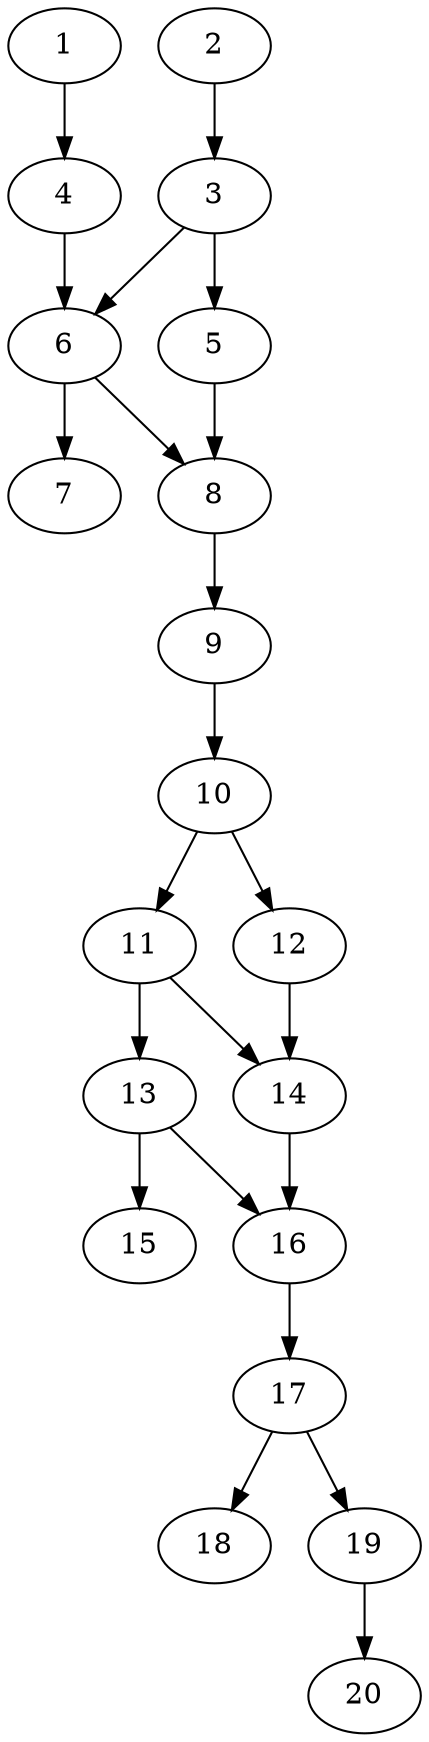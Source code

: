 // DAG automatically generated by daggen at Thu Oct  3 13:58:43 2019
// ./daggen --dot -n 20 --ccr 0.4 --fat 0.3 --regular 0.7 --density 0.6 --mindata 5242880 --maxdata 52428800 
digraph G {
  1 [size="122260480", alpha="0.15", expect_size="48904192"] 
  1 -> 4 [size ="48904192"]
  2 [size="93603840", alpha="0.19", expect_size="37441536"] 
  2 -> 3 [size ="37441536"]
  3 [size="73080320", alpha="0.07", expect_size="29232128"] 
  3 -> 5 [size ="29232128"]
  3 -> 6 [size ="29232128"]
  4 [size="107504640", alpha="0.16", expect_size="43001856"] 
  4 -> 6 [size ="43001856"]
  5 [size="68467200", alpha="0.19", expect_size="27386880"] 
  5 -> 8 [size ="27386880"]
  6 [size="20167680", alpha="0.02", expect_size="8067072"] 
  6 -> 7 [size ="8067072"]
  6 -> 8 [size ="8067072"]
  7 [size="18905600", alpha="0.19", expect_size="7562240"] 
  8 [size="78709760", alpha="0.20", expect_size="31483904"] 
  8 -> 9 [size ="31483904"]
  9 [size="128199680", alpha="0.16", expect_size="51279872"] 
  9 -> 10 [size ="51279872"]
  10 [size="125204480", alpha="0.12", expect_size="50081792"] 
  10 -> 11 [size ="50081792"]
  10 -> 12 [size ="50081792"]
  11 [size="25246720", alpha="0.10", expect_size="10098688"] 
  11 -> 13 [size ="10098688"]
  11 -> 14 [size ="10098688"]
  12 [size="114915840", alpha="0.02", expect_size="45966336"] 
  12 -> 14 [size ="45966336"]
  13 [size="106419200", alpha="0.16", expect_size="42567680"] 
  13 -> 15 [size ="42567680"]
  13 -> 16 [size ="42567680"]
  14 [size="29895680", alpha="0.03", expect_size="11958272"] 
  14 -> 16 [size ="11958272"]
  15 [size="126205440", alpha="0.19", expect_size="50482176"] 
  16 [size="119370240", alpha="0.10", expect_size="47748096"] 
  16 -> 17 [size ="47748096"]
  17 [size="129779200", alpha="0.11", expect_size="51911680"] 
  17 -> 18 [size ="51911680"]
  17 -> 19 [size ="51911680"]
  18 [size="124029440", alpha="0.07", expect_size="49611776"] 
  19 [size="122472960", alpha="0.18", expect_size="48989184"] 
  19 -> 20 [size ="48989184"]
  20 [size="101603840", alpha="0.13", expect_size="40641536"] 
}
